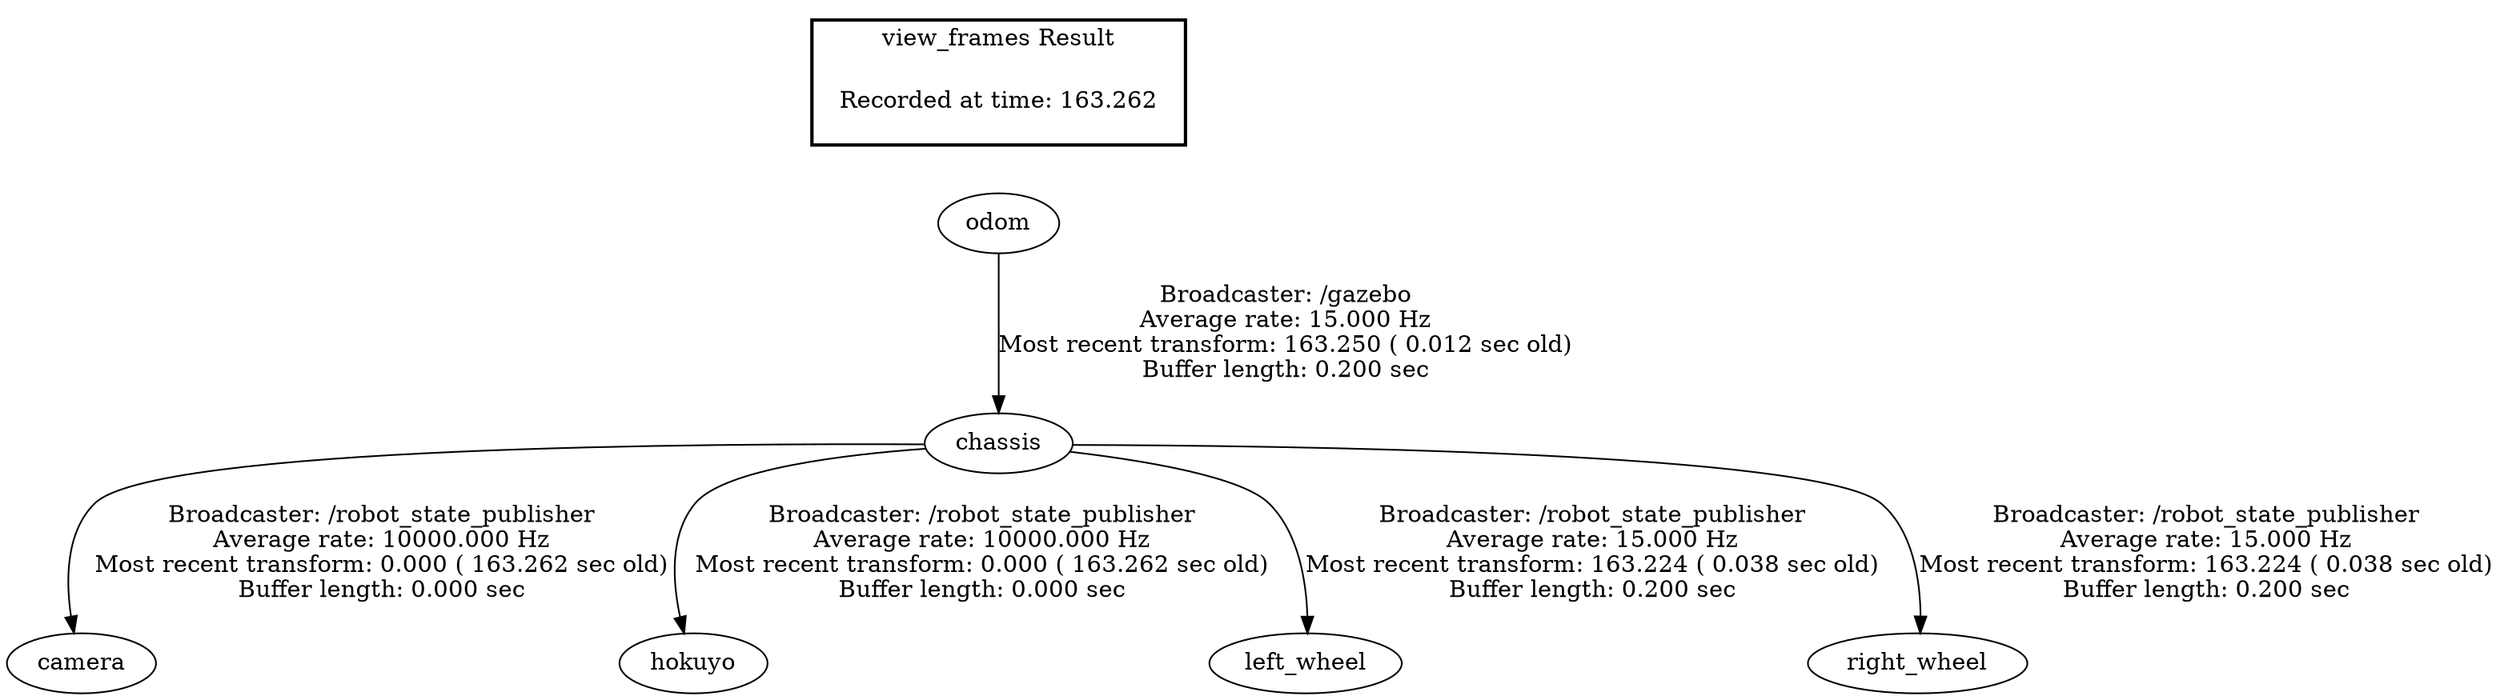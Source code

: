 digraph G {
"chassis" -> "camera"[label="Broadcaster: /robot_state_publisher\nAverage rate: 10000.000 Hz\nMost recent transform: 0.000 ( 163.262 sec old)\nBuffer length: 0.000 sec\n"];
"odom" -> "chassis"[label="Broadcaster: /gazebo\nAverage rate: 15.000 Hz\nMost recent transform: 163.250 ( 0.012 sec old)\nBuffer length: 0.200 sec\n"];
"chassis" -> "hokuyo"[label="Broadcaster: /robot_state_publisher\nAverage rate: 10000.000 Hz\nMost recent transform: 0.000 ( 163.262 sec old)\nBuffer length: 0.000 sec\n"];
"chassis" -> "left_wheel"[label="Broadcaster: /robot_state_publisher\nAverage rate: 15.000 Hz\nMost recent transform: 163.224 ( 0.038 sec old)\nBuffer length: 0.200 sec\n"];
"chassis" -> "right_wheel"[label="Broadcaster: /robot_state_publisher\nAverage rate: 15.000 Hz\nMost recent transform: 163.224 ( 0.038 sec old)\nBuffer length: 0.200 sec\n"];
edge [style=invis];
 subgraph cluster_legend { style=bold; color=black; label ="view_frames Result";
"Recorded at time: 163.262"[ shape=plaintext ] ;
 }->"odom";
}